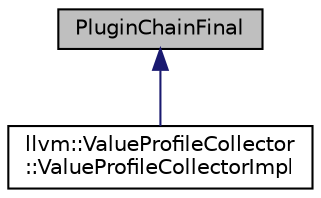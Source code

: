 digraph "PluginChainFinal"
{
 // LATEX_PDF_SIZE
  bgcolor="transparent";
  edge [fontname="Helvetica",fontsize="10",labelfontname="Helvetica",labelfontsize="10"];
  node [fontname="Helvetica",fontsize="10",shape=record];
  Node1 [label="PluginChainFinal",height=0.2,width=0.4,color="black", fillcolor="grey75", style="filled", fontcolor="black",tooltip=" "];
  Node1 -> Node2 [dir="back",color="midnightblue",fontsize="10",style="solid",fontname="Helvetica"];
  Node2 [label="llvm::ValueProfileCollector\l::ValueProfileCollectorImpl",height=0.2,width=0.4,color="black",URL="$classValueProfileCollector_1_1ValueProfileCollectorImpl.html",tooltip="ValueProfileCollectorImpl inherits the API of PluginChainFinal."];
}
